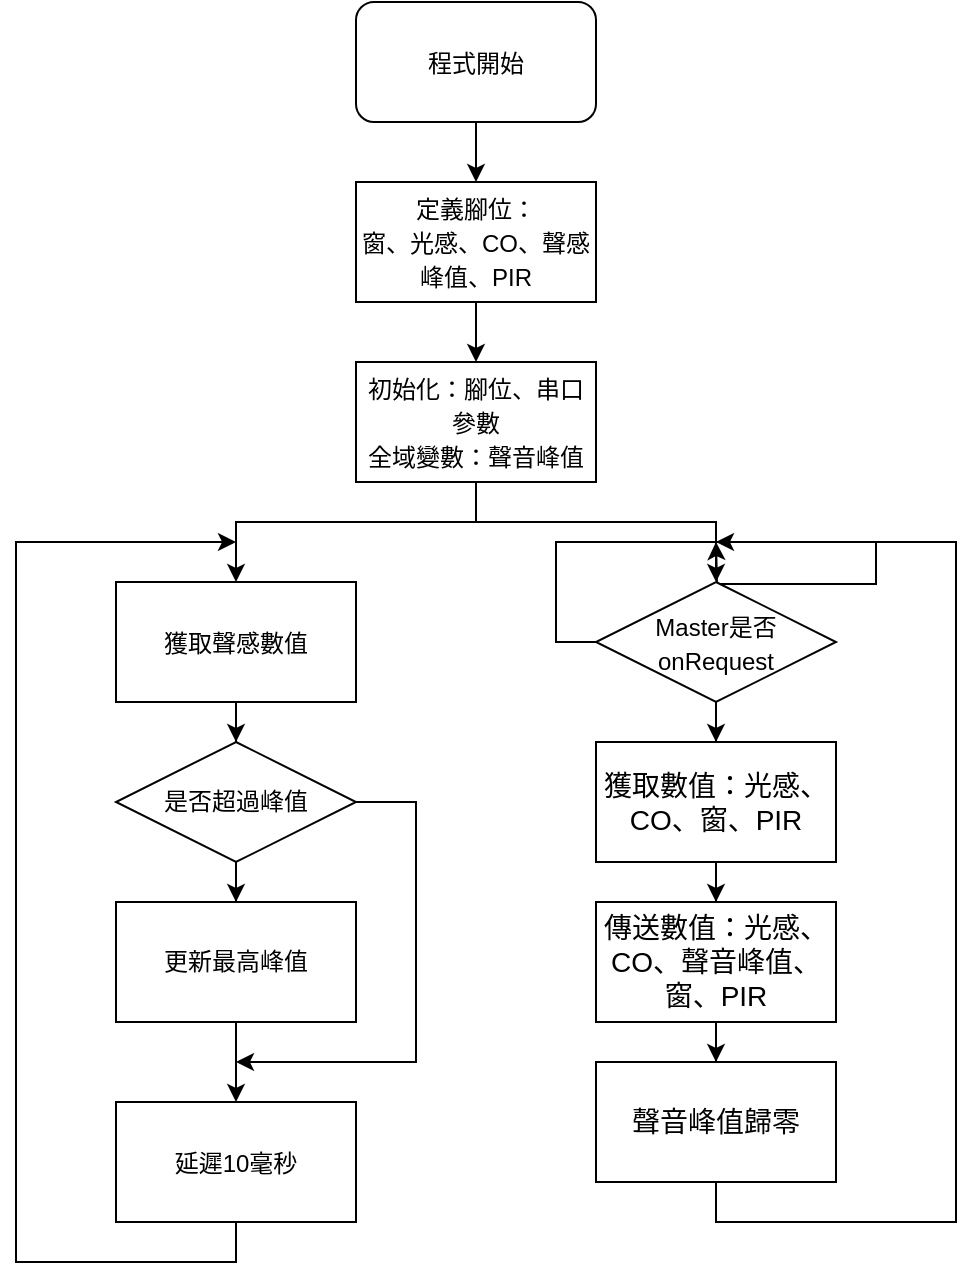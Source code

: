 <mxfile version="17.4.0" type="github">
  <diagram id="Zr0Yv7qYUi1ScYz8-S9F" name="第1頁">
    <mxGraphModel dx="1278" dy="547" grid="1" gridSize="10" guides="1" tooltips="1" connect="1" arrows="1" fold="1" page="1" pageScale="1" pageWidth="827" pageHeight="1169" math="0" shadow="0">
      <root>
        <mxCell id="0" />
        <mxCell id="1" parent="0" />
        <mxCell id="sEIijlILCAp8ABGwAB-L-1" value="" style="edgeStyle=orthogonalEdgeStyle;rounded=0;orthogonalLoop=1;jettySize=auto;html=1;fontSize=14;" edge="1" parent="1" source="sEIijlILCAp8ABGwAB-L-2" target="sEIijlILCAp8ABGwAB-L-4">
          <mxGeometry relative="1" as="geometry" />
        </mxCell>
        <mxCell id="sEIijlILCAp8ABGwAB-L-2" value="&lt;font style=&quot;font-size: 12px&quot;&gt;程式開始&lt;/font&gt;" style="rounded=1;whiteSpace=wrap;html=1;fontSize=14;" vertex="1" parent="1">
          <mxGeometry x="250" y="30" width="120" height="60" as="geometry" />
        </mxCell>
        <mxCell id="sEIijlILCAp8ABGwAB-L-3" value="" style="edgeStyle=orthogonalEdgeStyle;rounded=0;orthogonalLoop=1;jettySize=auto;html=1;fontSize=14;" edge="1" parent="1" source="sEIijlILCAp8ABGwAB-L-4" target="sEIijlILCAp8ABGwAB-L-7">
          <mxGeometry relative="1" as="geometry" />
        </mxCell>
        <mxCell id="sEIijlILCAp8ABGwAB-L-4" value="&lt;font style=&quot;font-size: 12px&quot;&gt;定義腳位：&lt;br&gt;窗、光感、CO、聲感峰值、PIR&lt;/font&gt;" style="rounded=0;whiteSpace=wrap;html=1;fontSize=14;" vertex="1" parent="1">
          <mxGeometry x="250" y="120" width="120" height="60" as="geometry" />
        </mxCell>
        <mxCell id="sEIijlILCAp8ABGwAB-L-5" style="edgeStyle=orthogonalEdgeStyle;rounded=0;orthogonalLoop=1;jettySize=auto;html=1;exitX=0.5;exitY=1;exitDx=0;exitDy=0;fontSize=14;" edge="1" parent="1" source="sEIijlILCAp8ABGwAB-L-7" target="sEIijlILCAp8ABGwAB-L-9">
          <mxGeometry relative="1" as="geometry">
            <Array as="points">
              <mxPoint x="310" y="290" />
              <mxPoint x="190" y="290" />
            </Array>
          </mxGeometry>
        </mxCell>
        <mxCell id="sEIijlILCAp8ABGwAB-L-6" style="edgeStyle=orthogonalEdgeStyle;rounded=0;orthogonalLoop=1;jettySize=auto;html=1;exitX=0.5;exitY=1;exitDx=0;exitDy=0;fontSize=14;" edge="1" parent="1" source="sEIijlILCAp8ABGwAB-L-7">
          <mxGeometry relative="1" as="geometry">
            <mxPoint x="430.034" y="320" as="targetPoint" />
            <Array as="points">
              <mxPoint x="310" y="290" />
              <mxPoint x="430" y="290" />
            </Array>
          </mxGeometry>
        </mxCell>
        <mxCell id="sEIijlILCAp8ABGwAB-L-7" value="&lt;font style=&quot;font-size: 12px&quot;&gt;初始化：腳位、串口參數&lt;br&gt;全域變數：聲音峰值&lt;br&gt;&lt;/font&gt;" style="rounded=0;whiteSpace=wrap;html=1;fontSize=14;" vertex="1" parent="1">
          <mxGeometry x="250" y="210" width="120" height="60" as="geometry" />
        </mxCell>
        <mxCell id="sEIijlILCAp8ABGwAB-L-8" value="" style="edgeStyle=orthogonalEdgeStyle;rounded=0;orthogonalLoop=1;jettySize=auto;html=1;fontSize=12;" edge="1" parent="1" source="sEIijlILCAp8ABGwAB-L-9" target="sEIijlILCAp8ABGwAB-L-17">
          <mxGeometry relative="1" as="geometry" />
        </mxCell>
        <mxCell id="sEIijlILCAp8ABGwAB-L-9" value="&lt;font style=&quot;font-size: 12px&quot;&gt;獲取聲感數值&lt;/font&gt;" style="rounded=0;whiteSpace=wrap;html=1;fontSize=14;" vertex="1" parent="1">
          <mxGeometry x="130" y="320" width="120" height="60" as="geometry" />
        </mxCell>
        <mxCell id="sEIijlILCAp8ABGwAB-L-10" style="edgeStyle=orthogonalEdgeStyle;rounded=0;orthogonalLoop=1;jettySize=auto;html=1;exitX=0.5;exitY=1;exitDx=0;exitDy=0;fontSize=14;" edge="1" parent="1" source="sEIijlILCAp8ABGwAB-L-11">
          <mxGeometry relative="1" as="geometry">
            <mxPoint x="190.0" y="300" as="targetPoint" />
            <Array as="points">
              <mxPoint x="190" y="660" />
              <mxPoint x="80" y="660" />
              <mxPoint x="80" y="300" />
            </Array>
          </mxGeometry>
        </mxCell>
        <mxCell id="sEIijlILCAp8ABGwAB-L-11" value="&lt;font style=&quot;font-size: 12px&quot;&gt;延遲10毫秒&lt;/font&gt;" style="rounded=0;whiteSpace=wrap;html=1;fontSize=14;" vertex="1" parent="1">
          <mxGeometry x="130" y="580" width="120" height="60" as="geometry" />
        </mxCell>
        <mxCell id="sEIijlILCAp8ABGwAB-L-12" value="" style="edgeStyle=orthogonalEdgeStyle;rounded=0;orthogonalLoop=1;jettySize=auto;html=1;fontSize=12;" edge="1" parent="1" source="sEIijlILCAp8ABGwAB-L-14" target="sEIijlILCAp8ABGwAB-L-21">
          <mxGeometry relative="1" as="geometry" />
        </mxCell>
        <mxCell id="sEIijlILCAp8ABGwAB-L-13" style="edgeStyle=orthogonalEdgeStyle;rounded=0;orthogonalLoop=1;jettySize=auto;html=1;exitX=0;exitY=0.5;exitDx=0;exitDy=0;fontSize=12;" edge="1" parent="1" source="sEIijlILCAp8ABGwAB-L-14">
          <mxGeometry relative="1" as="geometry">
            <mxPoint x="430" y="300" as="targetPoint" />
          </mxGeometry>
        </mxCell>
        <mxCell id="sEIijlILCAp8ABGwAB-L-14" value="&lt;font style=&quot;font-size: 12px&quot;&gt;Master是否&lt;br&gt;onRequest&lt;br&gt;&lt;/font&gt;" style="rhombus;whiteSpace=wrap;html=1;fontSize=14;" vertex="1" parent="1">
          <mxGeometry x="370" y="320" width="120" height="60" as="geometry" />
        </mxCell>
        <mxCell id="sEIijlILCAp8ABGwAB-L-15" value="" style="edgeStyle=orthogonalEdgeStyle;rounded=0;orthogonalLoop=1;jettySize=auto;html=1;fontSize=12;" edge="1" parent="1" source="sEIijlILCAp8ABGwAB-L-17" target="sEIijlILCAp8ABGwAB-L-19">
          <mxGeometry relative="1" as="geometry" />
        </mxCell>
        <mxCell id="sEIijlILCAp8ABGwAB-L-16" style="edgeStyle=orthogonalEdgeStyle;rounded=0;orthogonalLoop=1;jettySize=auto;html=1;exitX=1;exitY=0.5;exitDx=0;exitDy=0;fontSize=12;" edge="1" parent="1" source="sEIijlILCAp8ABGwAB-L-17">
          <mxGeometry relative="1" as="geometry">
            <mxPoint x="190.0" y="560" as="targetPoint" />
            <Array as="points">
              <mxPoint x="280" y="430" />
              <mxPoint x="280" y="560" />
            </Array>
          </mxGeometry>
        </mxCell>
        <mxCell id="sEIijlILCAp8ABGwAB-L-17" value="是否超過峰值" style="rhombus;whiteSpace=wrap;html=1;fontSize=12;" vertex="1" parent="1">
          <mxGeometry x="130" y="400" width="120" height="60" as="geometry" />
        </mxCell>
        <mxCell id="sEIijlILCAp8ABGwAB-L-18" value="" style="edgeStyle=orthogonalEdgeStyle;rounded=0;orthogonalLoop=1;jettySize=auto;html=1;fontSize=12;" edge="1" parent="1" source="sEIijlILCAp8ABGwAB-L-19" target="sEIijlILCAp8ABGwAB-L-11">
          <mxGeometry relative="1" as="geometry" />
        </mxCell>
        <mxCell id="sEIijlILCAp8ABGwAB-L-19" value="更新最高峰值" style="rounded=0;whiteSpace=wrap;html=1;fontSize=12;" vertex="1" parent="1">
          <mxGeometry x="130" y="480" width="120" height="60" as="geometry" />
        </mxCell>
        <mxCell id="sEIijlILCAp8ABGwAB-L-20" value="" style="edgeStyle=orthogonalEdgeStyle;rounded=0;orthogonalLoop=1;jettySize=auto;html=1;fontSize=12;" edge="1" parent="1" source="sEIijlILCAp8ABGwAB-L-21" target="sEIijlILCAp8ABGwAB-L-23">
          <mxGeometry relative="1" as="geometry" />
        </mxCell>
        <mxCell id="sEIijlILCAp8ABGwAB-L-21" value="獲取數值：光感、CO、窗、PIR" style="whiteSpace=wrap;html=1;fontSize=14;" vertex="1" parent="1">
          <mxGeometry x="370" y="400" width="120" height="60" as="geometry" />
        </mxCell>
        <mxCell id="sEIijlILCAp8ABGwAB-L-22" value="" style="edgeStyle=orthogonalEdgeStyle;rounded=0;orthogonalLoop=1;jettySize=auto;html=1;fontSize=12;" edge="1" parent="1" source="sEIijlILCAp8ABGwAB-L-23" target="sEIijlILCAp8ABGwAB-L-25">
          <mxGeometry relative="1" as="geometry" />
        </mxCell>
        <mxCell id="sEIijlILCAp8ABGwAB-L-23" value="傳送數值：光感、CO、聲音峰值、窗、PIR" style="whiteSpace=wrap;html=1;fontSize=14;" vertex="1" parent="1">
          <mxGeometry x="370" y="480" width="120" height="60" as="geometry" />
        </mxCell>
        <mxCell id="sEIijlILCAp8ABGwAB-L-24" style="edgeStyle=orthogonalEdgeStyle;rounded=0;orthogonalLoop=1;jettySize=auto;html=1;exitX=0.5;exitY=1;exitDx=0;exitDy=0;fontSize=12;" edge="1" parent="1" source="sEIijlILCAp8ABGwAB-L-25">
          <mxGeometry relative="1" as="geometry">
            <mxPoint x="430" y="300" as="targetPoint" />
            <Array as="points">
              <mxPoint x="430" y="640" />
              <mxPoint x="550" y="640" />
              <mxPoint x="550" y="300" />
            </Array>
          </mxGeometry>
        </mxCell>
        <mxCell id="sEIijlILCAp8ABGwAB-L-25" value="聲音峰值歸零" style="whiteSpace=wrap;html=1;fontSize=14;" vertex="1" parent="1">
          <mxGeometry x="370" y="560" width="120" height="60" as="geometry" />
        </mxCell>
      </root>
    </mxGraphModel>
  </diagram>
</mxfile>
